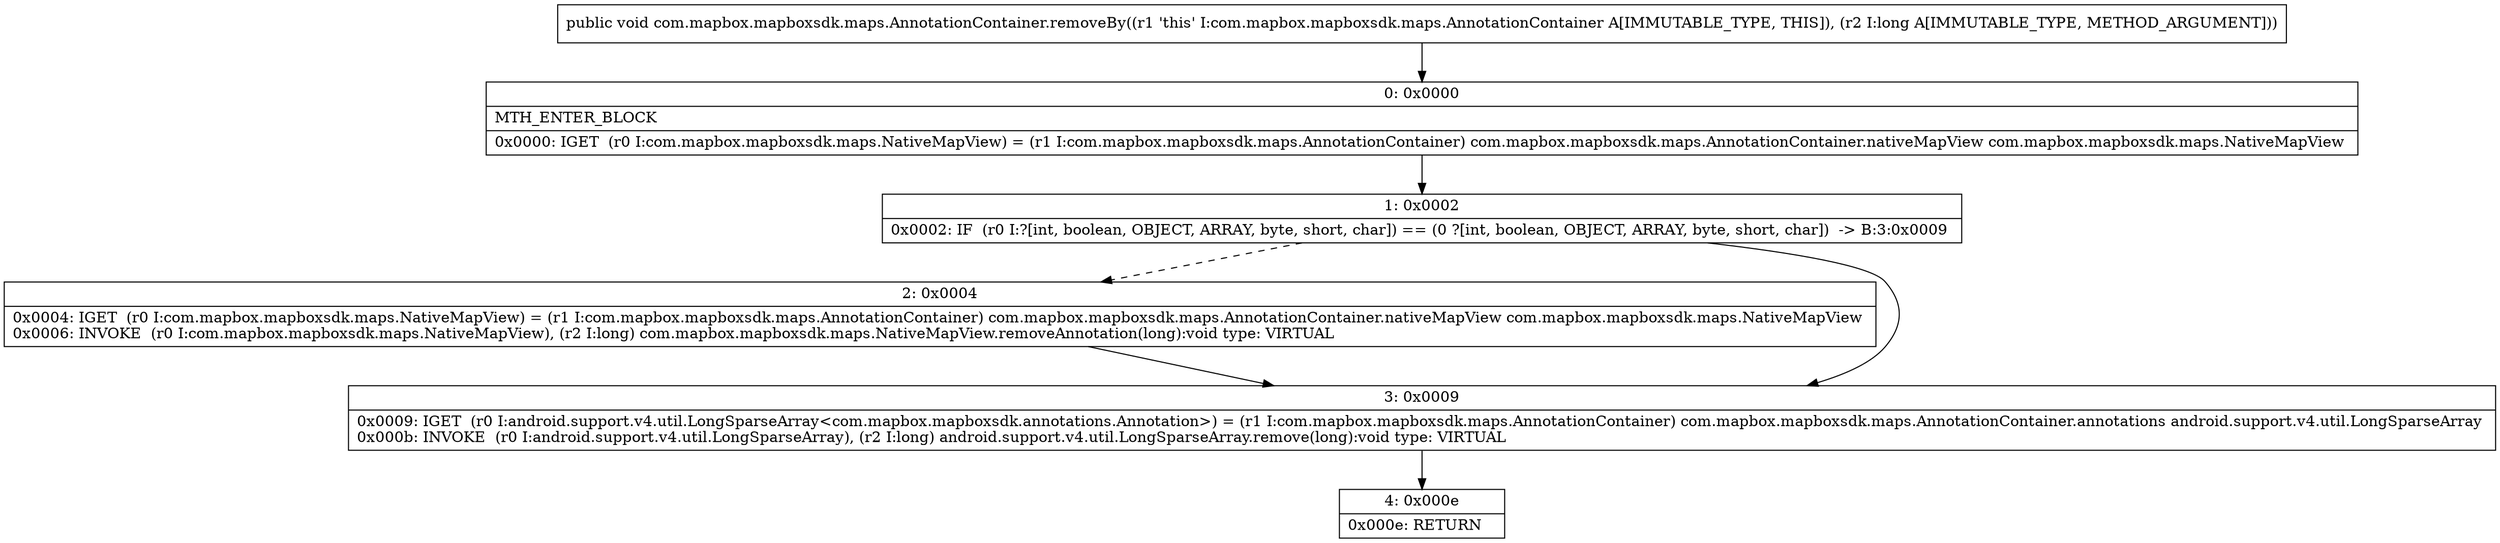 digraph "CFG forcom.mapbox.mapboxsdk.maps.AnnotationContainer.removeBy(J)V" {
Node_0 [shape=record,label="{0\:\ 0x0000|MTH_ENTER_BLOCK\l|0x0000: IGET  (r0 I:com.mapbox.mapboxsdk.maps.NativeMapView) = (r1 I:com.mapbox.mapboxsdk.maps.AnnotationContainer) com.mapbox.mapboxsdk.maps.AnnotationContainer.nativeMapView com.mapbox.mapboxsdk.maps.NativeMapView \l}"];
Node_1 [shape=record,label="{1\:\ 0x0002|0x0002: IF  (r0 I:?[int, boolean, OBJECT, ARRAY, byte, short, char]) == (0 ?[int, boolean, OBJECT, ARRAY, byte, short, char])  \-\> B:3:0x0009 \l}"];
Node_2 [shape=record,label="{2\:\ 0x0004|0x0004: IGET  (r0 I:com.mapbox.mapboxsdk.maps.NativeMapView) = (r1 I:com.mapbox.mapboxsdk.maps.AnnotationContainer) com.mapbox.mapboxsdk.maps.AnnotationContainer.nativeMapView com.mapbox.mapboxsdk.maps.NativeMapView \l0x0006: INVOKE  (r0 I:com.mapbox.mapboxsdk.maps.NativeMapView), (r2 I:long) com.mapbox.mapboxsdk.maps.NativeMapView.removeAnnotation(long):void type: VIRTUAL \l}"];
Node_3 [shape=record,label="{3\:\ 0x0009|0x0009: IGET  (r0 I:android.support.v4.util.LongSparseArray\<com.mapbox.mapboxsdk.annotations.Annotation\>) = (r1 I:com.mapbox.mapboxsdk.maps.AnnotationContainer) com.mapbox.mapboxsdk.maps.AnnotationContainer.annotations android.support.v4.util.LongSparseArray \l0x000b: INVOKE  (r0 I:android.support.v4.util.LongSparseArray), (r2 I:long) android.support.v4.util.LongSparseArray.remove(long):void type: VIRTUAL \l}"];
Node_4 [shape=record,label="{4\:\ 0x000e|0x000e: RETURN   \l}"];
MethodNode[shape=record,label="{public void com.mapbox.mapboxsdk.maps.AnnotationContainer.removeBy((r1 'this' I:com.mapbox.mapboxsdk.maps.AnnotationContainer A[IMMUTABLE_TYPE, THIS]), (r2 I:long A[IMMUTABLE_TYPE, METHOD_ARGUMENT])) }"];
MethodNode -> Node_0;
Node_0 -> Node_1;
Node_1 -> Node_2[style=dashed];
Node_1 -> Node_3;
Node_2 -> Node_3;
Node_3 -> Node_4;
}

